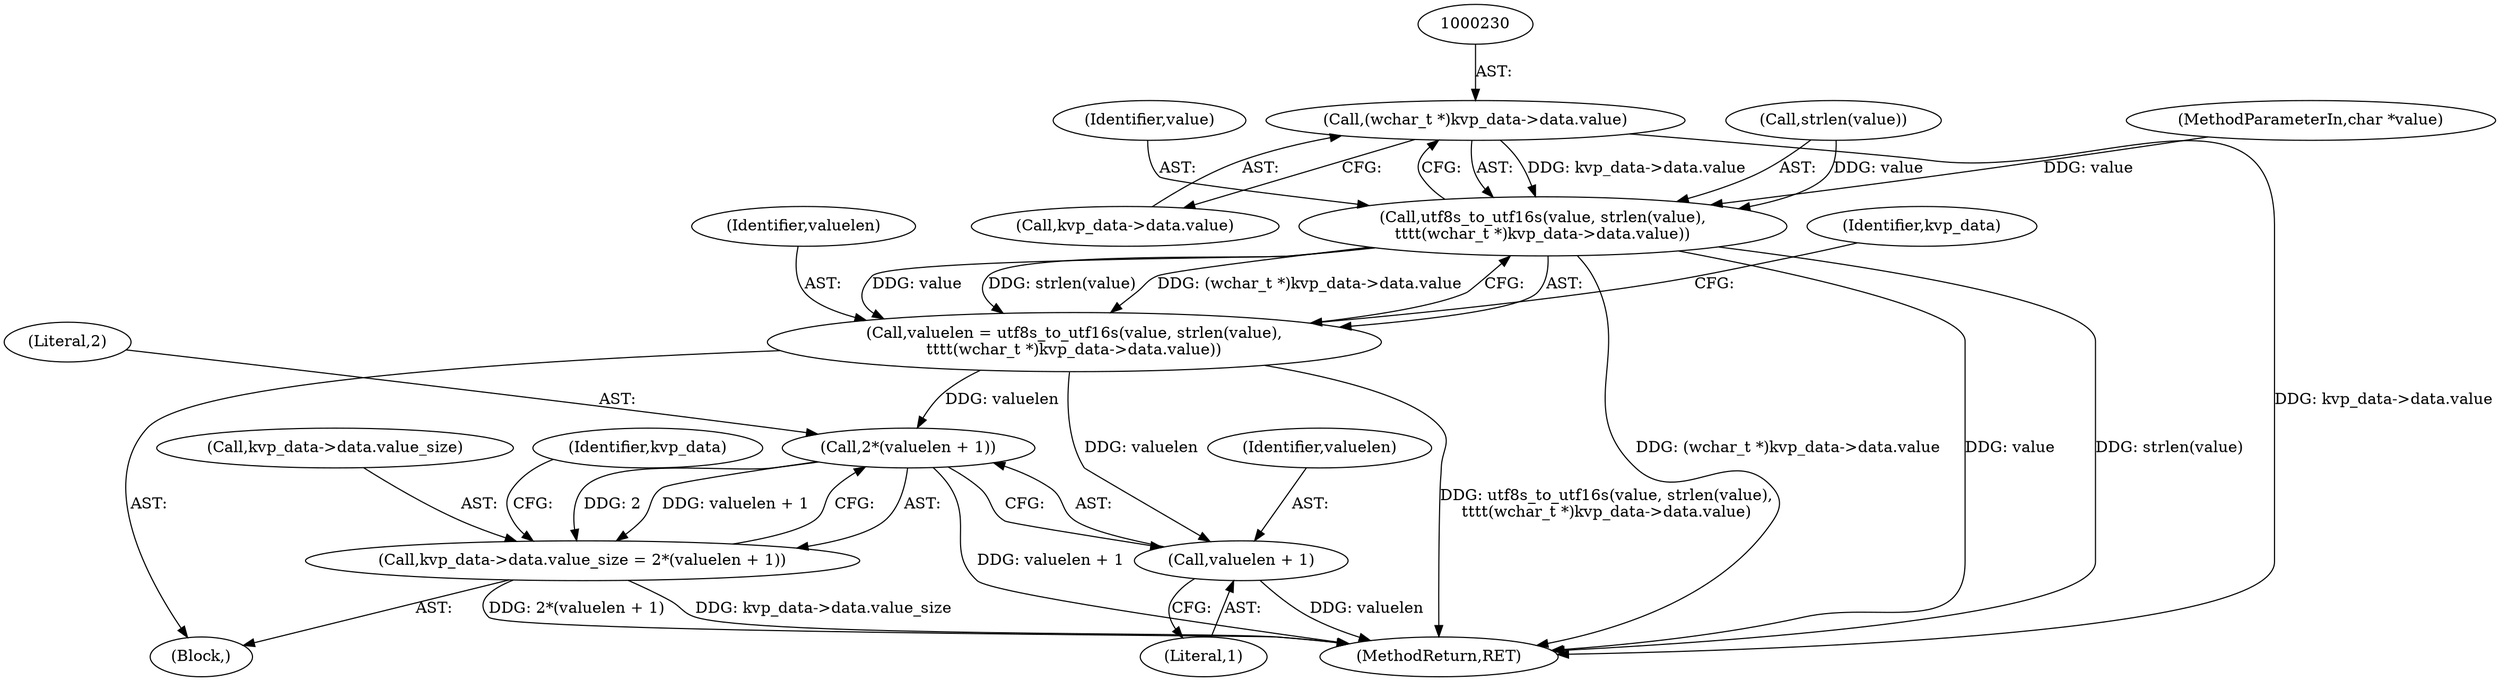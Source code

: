 digraph "0_linux_0720a06a7518c9d0c0125bd5d1f3b6264c55c3dd@pointer" {
"1000229" [label="(Call,(wchar_t *)kvp_data->data.value)"];
"1000225" [label="(Call,utf8s_to_utf16s(value, strlen(value),\n\t\t\t\t(wchar_t *)kvp_data->data.value))"];
"1000223" [label="(Call,valuelen = utf8s_to_utf16s(value, strlen(value),\n\t\t\t\t(wchar_t *)kvp_data->data.value))"];
"1000242" [label="(Call,2*(valuelen + 1))"];
"1000236" [label="(Call,kvp_data->data.value_size = 2*(valuelen + 1))"];
"1000244" [label="(Call,valuelen + 1)"];
"1000229" [label="(Call,(wchar_t *)kvp_data->data.value)"];
"1000236" [label="(Call,kvp_data->data.value_size = 2*(valuelen + 1))"];
"1000246" [label="(Literal,1)"];
"1000274" [label="(MethodReturn,RET)"];
"1000226" [label="(Identifier,value)"];
"1000114" [label="(Block,)"];
"1000224" [label="(Identifier,valuelen)"];
"1000244" [label="(Call,valuelen + 1)"];
"1000223" [label="(Call,valuelen = utf8s_to_utf16s(value, strlen(value),\n\t\t\t\t(wchar_t *)kvp_data->data.value))"];
"1000237" [label="(Call,kvp_data->data.value_size)"];
"1000250" [label="(Identifier,kvp_data)"];
"1000243" [label="(Literal,2)"];
"1000245" [label="(Identifier,valuelen)"];
"1000239" [label="(Identifier,kvp_data)"];
"1000225" [label="(Call,utf8s_to_utf16s(value, strlen(value),\n\t\t\t\t(wchar_t *)kvp_data->data.value))"];
"1000242" [label="(Call,2*(valuelen + 1))"];
"1000231" [label="(Call,kvp_data->data.value)"];
"1000227" [label="(Call,strlen(value))"];
"1000112" [label="(MethodParameterIn,char *value)"];
"1000229" -> "1000225"  [label="AST: "];
"1000229" -> "1000231"  [label="CFG: "];
"1000230" -> "1000229"  [label="AST: "];
"1000231" -> "1000229"  [label="AST: "];
"1000225" -> "1000229"  [label="CFG: "];
"1000229" -> "1000274"  [label="DDG: kvp_data->data.value"];
"1000229" -> "1000225"  [label="DDG: kvp_data->data.value"];
"1000225" -> "1000223"  [label="AST: "];
"1000226" -> "1000225"  [label="AST: "];
"1000227" -> "1000225"  [label="AST: "];
"1000223" -> "1000225"  [label="CFG: "];
"1000225" -> "1000274"  [label="DDG: value"];
"1000225" -> "1000274"  [label="DDG: strlen(value)"];
"1000225" -> "1000274"  [label="DDG: (wchar_t *)kvp_data->data.value"];
"1000225" -> "1000223"  [label="DDG: value"];
"1000225" -> "1000223"  [label="DDG: strlen(value)"];
"1000225" -> "1000223"  [label="DDG: (wchar_t *)kvp_data->data.value"];
"1000227" -> "1000225"  [label="DDG: value"];
"1000112" -> "1000225"  [label="DDG: value"];
"1000223" -> "1000114"  [label="AST: "];
"1000224" -> "1000223"  [label="AST: "];
"1000239" -> "1000223"  [label="CFG: "];
"1000223" -> "1000274"  [label="DDG: utf8s_to_utf16s(value, strlen(value),\n\t\t\t\t(wchar_t *)kvp_data->data.value)"];
"1000223" -> "1000242"  [label="DDG: valuelen"];
"1000223" -> "1000244"  [label="DDG: valuelen"];
"1000242" -> "1000236"  [label="AST: "];
"1000242" -> "1000244"  [label="CFG: "];
"1000243" -> "1000242"  [label="AST: "];
"1000244" -> "1000242"  [label="AST: "];
"1000236" -> "1000242"  [label="CFG: "];
"1000242" -> "1000274"  [label="DDG: valuelen + 1"];
"1000242" -> "1000236"  [label="DDG: 2"];
"1000242" -> "1000236"  [label="DDG: valuelen + 1"];
"1000236" -> "1000114"  [label="AST: "];
"1000237" -> "1000236"  [label="AST: "];
"1000250" -> "1000236"  [label="CFG: "];
"1000236" -> "1000274"  [label="DDG: kvp_data->data.value_size"];
"1000236" -> "1000274"  [label="DDG: 2*(valuelen + 1)"];
"1000244" -> "1000246"  [label="CFG: "];
"1000245" -> "1000244"  [label="AST: "];
"1000246" -> "1000244"  [label="AST: "];
"1000244" -> "1000274"  [label="DDG: valuelen"];
}
